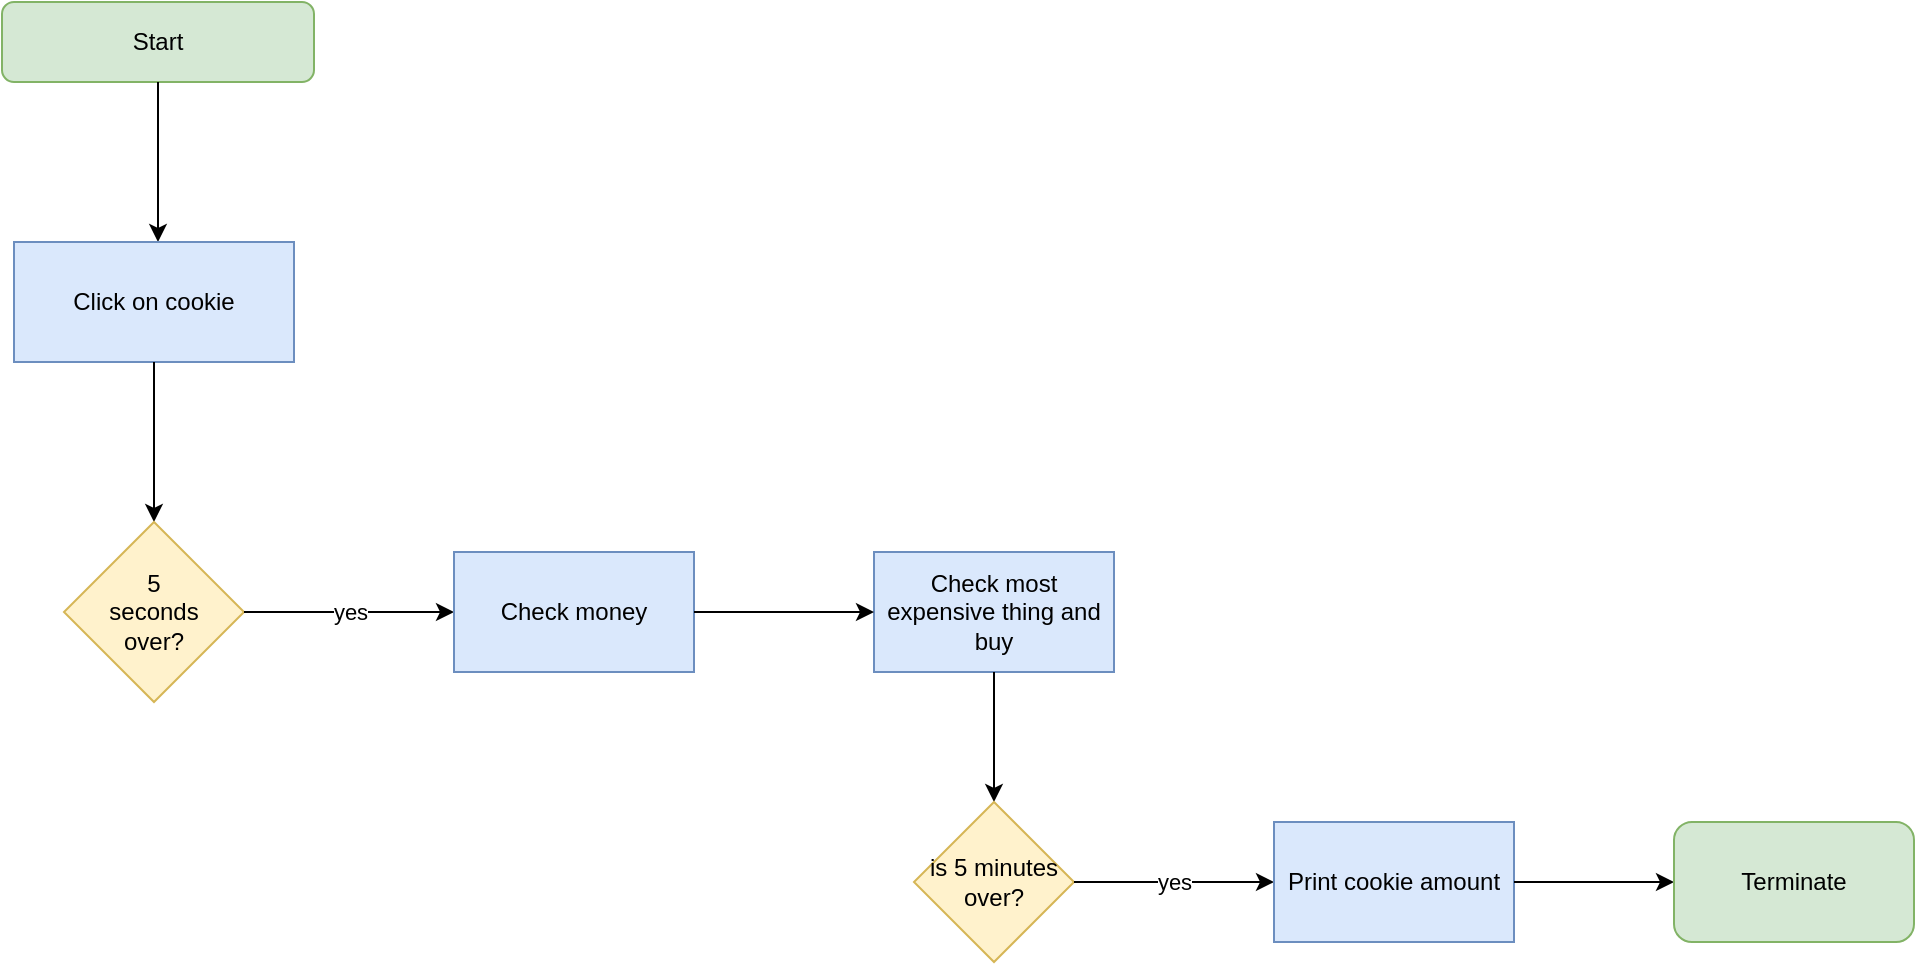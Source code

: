 <mxfile version="15.1.1" type="device"><diagram id="p8Ls16xWvU4Wrl770nLy" name="Page-1"><mxGraphModel dx="886" dy="589" grid="1" gridSize="10" guides="1" tooltips="1" connect="1" arrows="1" fold="1" page="1" pageScale="1" pageWidth="827" pageHeight="1169" math="0" shadow="0"><root><mxCell id="0"/><mxCell id="1" parent="0"/><mxCell id="GIvnt9mwsDXhU9yw-LaN-1" value="Start" style="rounded=1;whiteSpace=wrap;html=1;fillColor=#d5e8d4;strokeColor=#82b366;" vertex="1" parent="1"><mxGeometry x="294" y="110" width="156" height="40" as="geometry"/></mxCell><mxCell id="GIvnt9mwsDXhU9yw-LaN-2" value="" style="endArrow=classic;html=1;exitX=0.5;exitY=1;exitDx=0;exitDy=0;" edge="1" parent="1" source="GIvnt9mwsDXhU9yw-LaN-1"><mxGeometry width="50" height="50" relative="1" as="geometry"><mxPoint x="380" y="220" as="sourcePoint"/><mxPoint x="372" y="230" as="targetPoint"/></mxGeometry></mxCell><mxCell id="GIvnt9mwsDXhU9yw-LaN-3" value="Click on cookie" style="rounded=0;whiteSpace=wrap;html=1;fillColor=#dae8fc;strokeColor=#6c8ebf;" vertex="1" parent="1"><mxGeometry x="300" y="230" width="140" height="60" as="geometry"/></mxCell><mxCell id="GIvnt9mwsDXhU9yw-LaN-4" value="" style="endArrow=classic;html=1;exitX=0.5;exitY=1;exitDx=0;exitDy=0;" edge="1" parent="1" source="GIvnt9mwsDXhU9yw-LaN-3"><mxGeometry width="50" height="50" relative="1" as="geometry"><mxPoint x="350" y="340" as="sourcePoint"/><mxPoint x="370" y="370" as="targetPoint"/></mxGeometry></mxCell><mxCell id="GIvnt9mwsDXhU9yw-LaN-5" value="" style="rhombus;whiteSpace=wrap;html=1;fillColor=#fff2cc;strokeColor=#d6b656;" vertex="1" parent="1"><mxGeometry x="325" y="370" width="90" height="90" as="geometry"/></mxCell><mxCell id="GIvnt9mwsDXhU9yw-LaN-6" value="5 seconds over?" style="text;html=1;strokeColor=none;fillColor=none;align=center;verticalAlign=middle;whiteSpace=wrap;rounded=0;" vertex="1" parent="1"><mxGeometry x="350" y="405" width="40" height="20" as="geometry"/></mxCell><mxCell id="GIvnt9mwsDXhU9yw-LaN-7" value="yes" style="endArrow=classic;html=1;exitX=1;exitY=0.5;exitDx=0;exitDy=0;" edge="1" parent="1" source="GIvnt9mwsDXhU9yw-LaN-5"><mxGeometry relative="1" as="geometry"><mxPoint x="420" y="420" as="sourcePoint"/><mxPoint x="520" y="415" as="targetPoint"/></mxGeometry></mxCell><mxCell id="GIvnt9mwsDXhU9yw-LaN-11" value="Check most expensive thing and buy" style="rounded=0;whiteSpace=wrap;html=1;fillColor=#dae8fc;strokeColor=#6c8ebf;" vertex="1" parent="1"><mxGeometry x="730" y="385" width="120" height="60" as="geometry"/></mxCell><mxCell id="GIvnt9mwsDXhU9yw-LaN-12" value="Check money" style="rounded=0;whiteSpace=wrap;html=1;fillColor=#dae8fc;strokeColor=#6c8ebf;" vertex="1" parent="1"><mxGeometry x="520" y="385" width="120" height="60" as="geometry"/></mxCell><mxCell id="GIvnt9mwsDXhU9yw-LaN-13" value="" style="endArrow=classic;html=1;exitX=1;exitY=0.5;exitDx=0;exitDy=0;" edge="1" parent="1" source="GIvnt9mwsDXhU9yw-LaN-12"><mxGeometry width="50" height="50" relative="1" as="geometry"><mxPoint x="640" y="440" as="sourcePoint"/><mxPoint x="730" y="415" as="targetPoint"/></mxGeometry></mxCell><mxCell id="GIvnt9mwsDXhU9yw-LaN-14" value="" style="endArrow=classic;html=1;exitX=0.5;exitY=1;exitDx=0;exitDy=0;" edge="1" parent="1" source="GIvnt9mwsDXhU9yw-LaN-11"><mxGeometry width="50" height="50" relative="1" as="geometry"><mxPoint x="790" y="450" as="sourcePoint"/><mxPoint x="790" y="510" as="targetPoint"/></mxGeometry></mxCell><mxCell id="GIvnt9mwsDXhU9yw-LaN-15" value="is 5 minutes over?" style="rhombus;whiteSpace=wrap;html=1;fillColor=#fff2cc;strokeColor=#d6b656;" vertex="1" parent="1"><mxGeometry x="750" y="510" width="80" height="80" as="geometry"/></mxCell><mxCell id="GIvnt9mwsDXhU9yw-LaN-16" value="yes" style="endArrow=classic;html=1;" edge="1" parent="1"><mxGeometry relative="1" as="geometry"><mxPoint x="830" y="550" as="sourcePoint"/><mxPoint x="930" y="550" as="targetPoint"/></mxGeometry></mxCell><mxCell id="GIvnt9mwsDXhU9yw-LaN-21" value="Print cookie amount" style="rounded=0;whiteSpace=wrap;html=1;fillColor=#dae8fc;strokeColor=#6c8ebf;" vertex="1" parent="1"><mxGeometry x="930" y="520" width="120" height="60" as="geometry"/></mxCell><mxCell id="GIvnt9mwsDXhU9yw-LaN-22" value="" style="endArrow=classic;html=1;exitX=1;exitY=0.5;exitDx=0;exitDy=0;" edge="1" parent="1" source="GIvnt9mwsDXhU9yw-LaN-21"><mxGeometry width="50" height="50" relative="1" as="geometry"><mxPoint x="1050" y="580" as="sourcePoint"/><mxPoint x="1130" y="550" as="targetPoint"/></mxGeometry></mxCell><mxCell id="GIvnt9mwsDXhU9yw-LaN-23" value="Terminate" style="rounded=1;whiteSpace=wrap;html=1;fillColor=#d5e8d4;strokeColor=#82b366;" vertex="1" parent="1"><mxGeometry x="1130" y="520" width="120" height="60" as="geometry"/></mxCell></root></mxGraphModel></diagram></mxfile>
